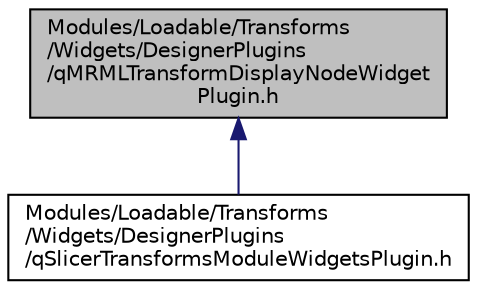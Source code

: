 digraph "Modules/Loadable/Transforms/Widgets/DesignerPlugins/qMRMLTransformDisplayNodeWidgetPlugin.h"
{
  bgcolor="transparent";
  edge [fontname="Helvetica",fontsize="10",labelfontname="Helvetica",labelfontsize="10"];
  node [fontname="Helvetica",fontsize="10",shape=record];
  Node5 [label="Modules/Loadable/Transforms\l/Widgets/DesignerPlugins\l/qMRMLTransformDisplayNodeWidget\lPlugin.h",height=0.2,width=0.4,color="black", fillcolor="grey75", style="filled", fontcolor="black"];
  Node5 -> Node6 [dir="back",color="midnightblue",fontsize="10",style="solid",fontname="Helvetica"];
  Node6 [label="Modules/Loadable/Transforms\l/Widgets/DesignerPlugins\l/qSlicerTransformsModuleWidgetsPlugin.h",height=0.2,width=0.4,color="black",URL="$qSlicerTransformsModuleWidgetsPlugin_8h.html"];
}
